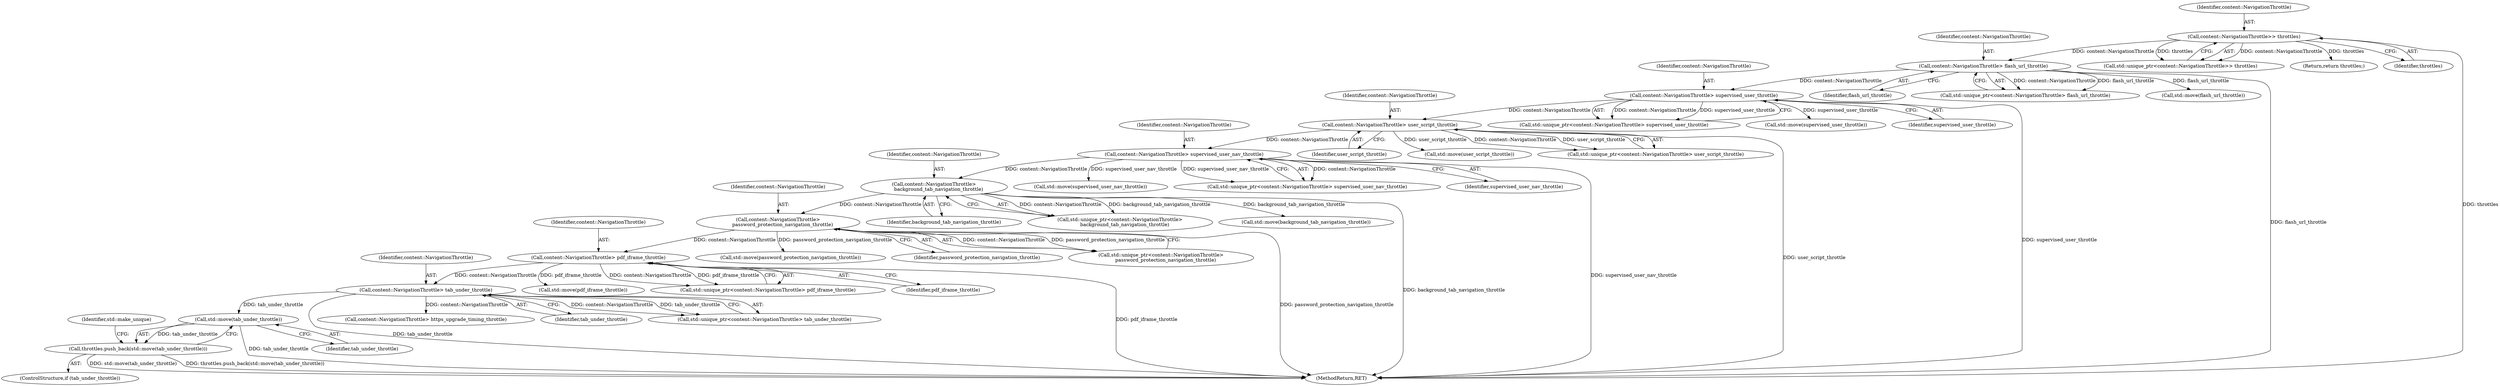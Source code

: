 digraph "0_Chrome_5bb223676defeba9c44a5ce42460c86e24561e73@API" {
"1000277" [label="(Call,std::move(tab_under_throttle))"];
"1000269" [label="(Call,content::NavigationThrottle> tab_under_throttle)"];
"1000256" [label="(Call,content::NavigationThrottle> pdf_iframe_throttle)"];
"1000242" [label="(Call,content::NavigationThrottle>\n      password_protection_navigation_throttle)"];
"1000229" [label="(Call,content::NavigationThrottle>\n      background_tab_navigation_throttle)"];
"1000205" [label="(Call,content::NavigationThrottle> supervised_user_nav_throttle)"];
"1000192" [label="(Call,content::NavigationThrottle> user_script_throttle)"];
"1000132" [label="(Call,content::NavigationThrottle> supervised_user_throttle)"];
"1000119" [label="(Call,content::NavigationThrottle> flash_url_throttle)"];
"1000107" [label="(Call,content::NavigationThrottle>> throttles)"];
"1000276" [label="(Call,throttles.push_back(std::move(tab_under_throttle)))"];
"1000121" [label="(Identifier,flash_url_throttle)"];
"1000193" [label="(Identifier,content::NavigationThrottle)"];
"1000206" [label="(Identifier,content::NavigationThrottle)"];
"1000278" [label="(Identifier,tab_under_throttle)"];
"1000277" [label="(Call,std::move(tab_under_throttle))"];
"1000230" [label="(Identifier,content::NavigationThrottle)"];
"1000276" [label="(Call,throttles.push_back(std::move(tab_under_throttle)))"];
"1000107" [label="(Call,content::NavigationThrottle>> throttles)"];
"1000281" [label="(Identifier,std::make_unique)"];
"1000231" [label="(Identifier,background_tab_navigation_throttle)"];
"1000270" [label="(Identifier,content::NavigationThrottle)"];
"1000132" [label="(Call,content::NavigationThrottle> supervised_user_throttle)"];
"1000130" [label="(Call,std::unique_ptr<content::NavigationThrottle> supervised_user_throttle)"];
"1000274" [label="(ControlStructure,if (tab_under_throttle))"];
"1000105" [label="(Call,std::unique_ptr<content::NavigationThrottle>> throttles)"];
"1000310" [label="(Call,content::NavigationThrottle> https_upgrade_timing_throttle)"];
"1000251" [label="(Call,std::move(password_protection_navigation_throttle))"];
"1000140" [label="(Call,std::move(supervised_user_throttle))"];
"1000242" [label="(Call,content::NavigationThrottle>\n      password_protection_navigation_throttle)"];
"1000271" [label="(Identifier,tab_under_throttle)"];
"1000194" [label="(Identifier,user_script_throttle)"];
"1000395" [label="(Return,return throttles;)"];
"1000205" [label="(Call,content::NavigationThrottle> supervised_user_nav_throttle)"];
"1000200" [label="(Call,std::move(user_script_throttle))"];
"1000397" [label="(MethodReturn,RET)"];
"1000269" [label="(Call,content::NavigationThrottle> tab_under_throttle)"];
"1000227" [label="(Call,std::unique_ptr<content::NavigationThrottle>\n      background_tab_navigation_throttle)"];
"1000133" [label="(Identifier,content::NavigationThrottle)"];
"1000237" [label="(Call,std::move(background_tab_navigation_throttle))"];
"1000119" [label="(Call,content::NavigationThrottle> flash_url_throttle)"];
"1000120" [label="(Identifier,content::NavigationThrottle)"];
"1000264" [label="(Call,std::move(pdf_iframe_throttle))"];
"1000244" [label="(Identifier,password_protection_navigation_throttle)"];
"1000256" [label="(Call,content::NavigationThrottle> pdf_iframe_throttle)"];
"1000267" [label="(Call,std::unique_ptr<content::NavigationThrottle> tab_under_throttle)"];
"1000229" [label="(Call,content::NavigationThrottle>\n      background_tab_navigation_throttle)"];
"1000213" [label="(Call,std::move(supervised_user_nav_throttle))"];
"1000117" [label="(Call,std::unique_ptr<content::NavigationThrottle> flash_url_throttle)"];
"1000127" [label="(Call,std::move(flash_url_throttle))"];
"1000109" [label="(Identifier,throttles)"];
"1000108" [label="(Identifier,content::NavigationThrottle)"];
"1000203" [label="(Call,std::unique_ptr<content::NavigationThrottle> supervised_user_nav_throttle)"];
"1000243" [label="(Identifier,content::NavigationThrottle)"];
"1000254" [label="(Call,std::unique_ptr<content::NavigationThrottle> pdf_iframe_throttle)"];
"1000257" [label="(Identifier,content::NavigationThrottle)"];
"1000240" [label="(Call,std::unique_ptr<content::NavigationThrottle>\n      password_protection_navigation_throttle)"];
"1000190" [label="(Call,std::unique_ptr<content::NavigationThrottle> user_script_throttle)"];
"1000192" [label="(Call,content::NavigationThrottle> user_script_throttle)"];
"1000207" [label="(Identifier,supervised_user_nav_throttle)"];
"1000258" [label="(Identifier,pdf_iframe_throttle)"];
"1000134" [label="(Identifier,supervised_user_throttle)"];
"1000277" -> "1000276"  [label="AST: "];
"1000277" -> "1000278"  [label="CFG: "];
"1000278" -> "1000277"  [label="AST: "];
"1000276" -> "1000277"  [label="CFG: "];
"1000277" -> "1000397"  [label="DDG: tab_under_throttle"];
"1000277" -> "1000276"  [label="DDG: tab_under_throttle"];
"1000269" -> "1000277"  [label="DDG: tab_under_throttle"];
"1000269" -> "1000267"  [label="AST: "];
"1000269" -> "1000271"  [label="CFG: "];
"1000270" -> "1000269"  [label="AST: "];
"1000271" -> "1000269"  [label="AST: "];
"1000267" -> "1000269"  [label="CFG: "];
"1000269" -> "1000397"  [label="DDG: tab_under_throttle"];
"1000269" -> "1000267"  [label="DDG: content::NavigationThrottle"];
"1000269" -> "1000267"  [label="DDG: tab_under_throttle"];
"1000256" -> "1000269"  [label="DDG: content::NavigationThrottle"];
"1000269" -> "1000310"  [label="DDG: content::NavigationThrottle"];
"1000256" -> "1000254"  [label="AST: "];
"1000256" -> "1000258"  [label="CFG: "];
"1000257" -> "1000256"  [label="AST: "];
"1000258" -> "1000256"  [label="AST: "];
"1000254" -> "1000256"  [label="CFG: "];
"1000256" -> "1000397"  [label="DDG: pdf_iframe_throttle"];
"1000256" -> "1000254"  [label="DDG: content::NavigationThrottle"];
"1000256" -> "1000254"  [label="DDG: pdf_iframe_throttle"];
"1000242" -> "1000256"  [label="DDG: content::NavigationThrottle"];
"1000256" -> "1000264"  [label="DDG: pdf_iframe_throttle"];
"1000242" -> "1000240"  [label="AST: "];
"1000242" -> "1000244"  [label="CFG: "];
"1000243" -> "1000242"  [label="AST: "];
"1000244" -> "1000242"  [label="AST: "];
"1000240" -> "1000242"  [label="CFG: "];
"1000242" -> "1000397"  [label="DDG: password_protection_navigation_throttle"];
"1000242" -> "1000240"  [label="DDG: content::NavigationThrottle"];
"1000242" -> "1000240"  [label="DDG: password_protection_navigation_throttle"];
"1000229" -> "1000242"  [label="DDG: content::NavigationThrottle"];
"1000242" -> "1000251"  [label="DDG: password_protection_navigation_throttle"];
"1000229" -> "1000227"  [label="AST: "];
"1000229" -> "1000231"  [label="CFG: "];
"1000230" -> "1000229"  [label="AST: "];
"1000231" -> "1000229"  [label="AST: "];
"1000227" -> "1000229"  [label="CFG: "];
"1000229" -> "1000397"  [label="DDG: background_tab_navigation_throttle"];
"1000229" -> "1000227"  [label="DDG: content::NavigationThrottle"];
"1000229" -> "1000227"  [label="DDG: background_tab_navigation_throttle"];
"1000205" -> "1000229"  [label="DDG: content::NavigationThrottle"];
"1000229" -> "1000237"  [label="DDG: background_tab_navigation_throttle"];
"1000205" -> "1000203"  [label="AST: "];
"1000205" -> "1000207"  [label="CFG: "];
"1000206" -> "1000205"  [label="AST: "];
"1000207" -> "1000205"  [label="AST: "];
"1000203" -> "1000205"  [label="CFG: "];
"1000205" -> "1000397"  [label="DDG: supervised_user_nav_throttle"];
"1000205" -> "1000203"  [label="DDG: content::NavigationThrottle"];
"1000205" -> "1000203"  [label="DDG: supervised_user_nav_throttle"];
"1000192" -> "1000205"  [label="DDG: content::NavigationThrottle"];
"1000205" -> "1000213"  [label="DDG: supervised_user_nav_throttle"];
"1000192" -> "1000190"  [label="AST: "];
"1000192" -> "1000194"  [label="CFG: "];
"1000193" -> "1000192"  [label="AST: "];
"1000194" -> "1000192"  [label="AST: "];
"1000190" -> "1000192"  [label="CFG: "];
"1000192" -> "1000397"  [label="DDG: user_script_throttle"];
"1000192" -> "1000190"  [label="DDG: content::NavigationThrottle"];
"1000192" -> "1000190"  [label="DDG: user_script_throttle"];
"1000132" -> "1000192"  [label="DDG: content::NavigationThrottle"];
"1000192" -> "1000200"  [label="DDG: user_script_throttle"];
"1000132" -> "1000130"  [label="AST: "];
"1000132" -> "1000134"  [label="CFG: "];
"1000133" -> "1000132"  [label="AST: "];
"1000134" -> "1000132"  [label="AST: "];
"1000130" -> "1000132"  [label="CFG: "];
"1000132" -> "1000397"  [label="DDG: supervised_user_throttle"];
"1000132" -> "1000130"  [label="DDG: content::NavigationThrottle"];
"1000132" -> "1000130"  [label="DDG: supervised_user_throttle"];
"1000119" -> "1000132"  [label="DDG: content::NavigationThrottle"];
"1000132" -> "1000140"  [label="DDG: supervised_user_throttle"];
"1000119" -> "1000117"  [label="AST: "];
"1000119" -> "1000121"  [label="CFG: "];
"1000120" -> "1000119"  [label="AST: "];
"1000121" -> "1000119"  [label="AST: "];
"1000117" -> "1000119"  [label="CFG: "];
"1000119" -> "1000397"  [label="DDG: flash_url_throttle"];
"1000119" -> "1000117"  [label="DDG: content::NavigationThrottle"];
"1000119" -> "1000117"  [label="DDG: flash_url_throttle"];
"1000107" -> "1000119"  [label="DDG: content::NavigationThrottle"];
"1000119" -> "1000127"  [label="DDG: flash_url_throttle"];
"1000107" -> "1000105"  [label="AST: "];
"1000107" -> "1000109"  [label="CFG: "];
"1000108" -> "1000107"  [label="AST: "];
"1000109" -> "1000107"  [label="AST: "];
"1000105" -> "1000107"  [label="CFG: "];
"1000107" -> "1000397"  [label="DDG: throttles"];
"1000107" -> "1000105"  [label="DDG: content::NavigationThrottle"];
"1000107" -> "1000105"  [label="DDG: throttles"];
"1000107" -> "1000395"  [label="DDG: throttles"];
"1000276" -> "1000274"  [label="AST: "];
"1000281" -> "1000276"  [label="CFG: "];
"1000276" -> "1000397"  [label="DDG: throttles.push_back(std::move(tab_under_throttle))"];
"1000276" -> "1000397"  [label="DDG: std::move(tab_under_throttle)"];
}
